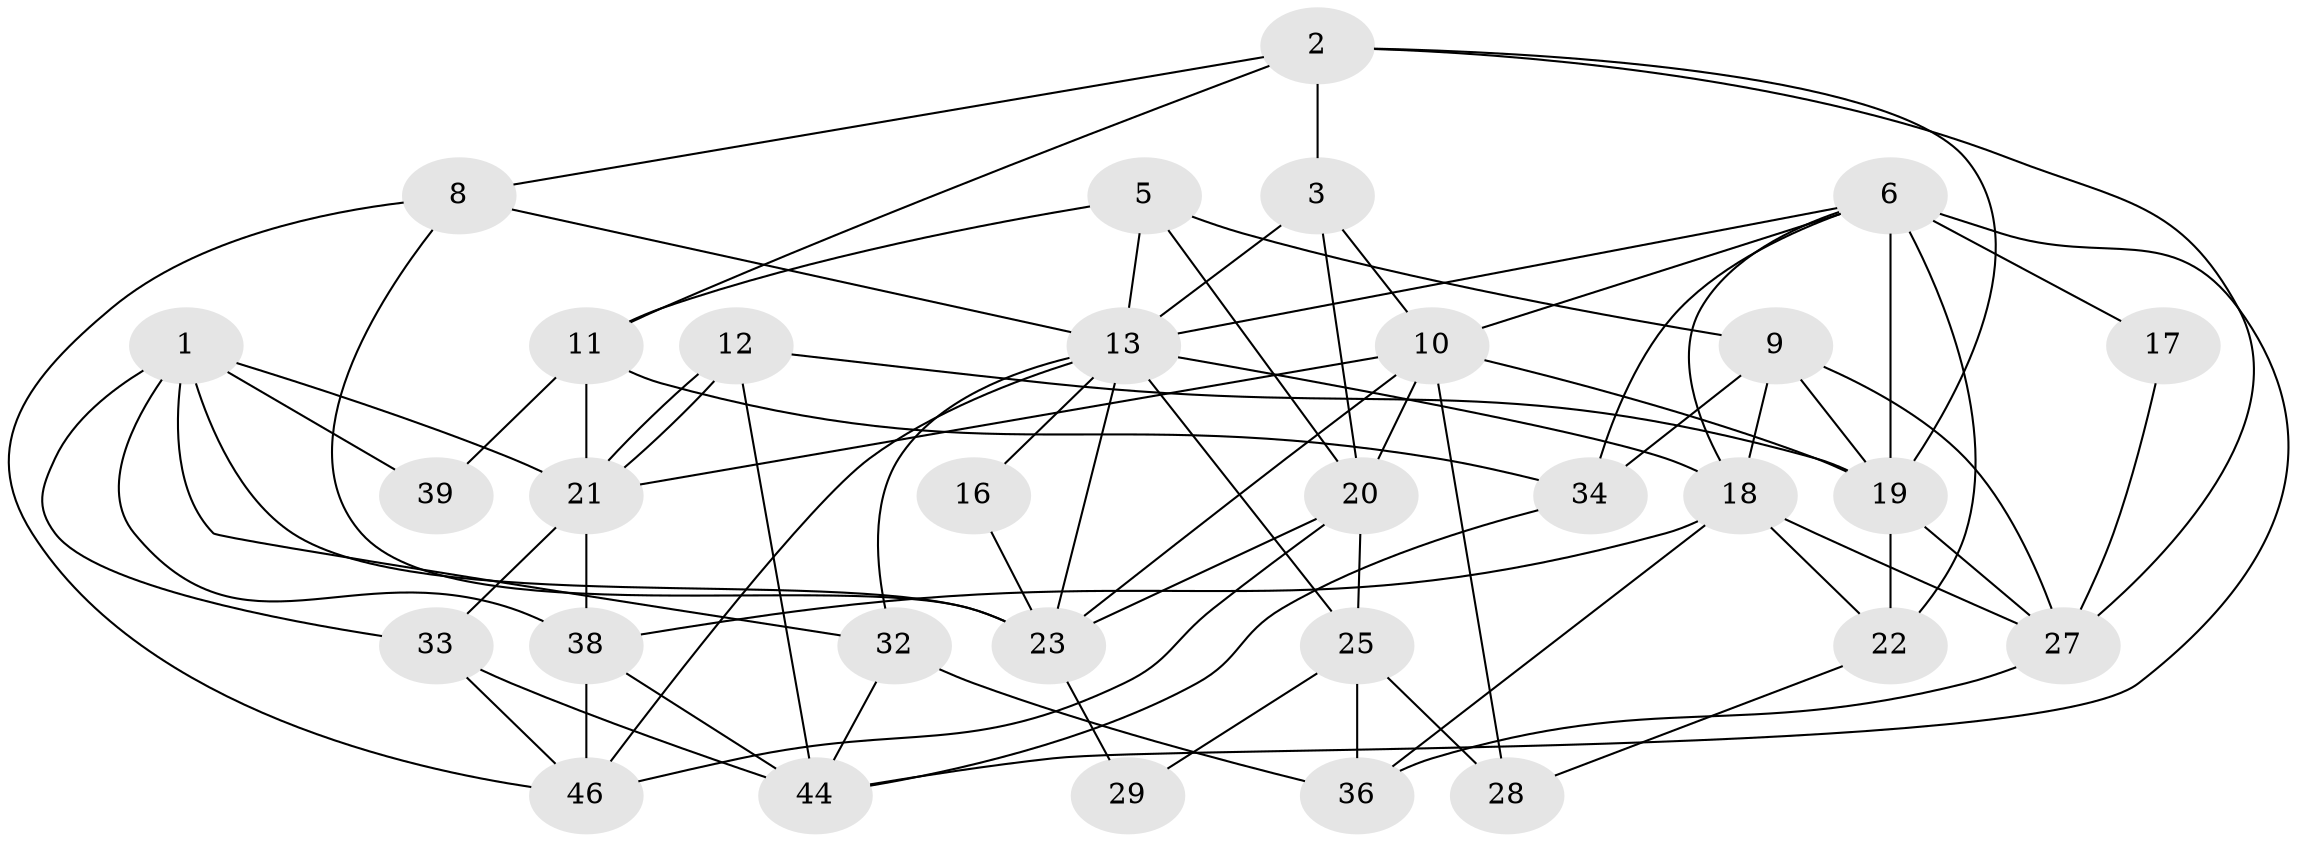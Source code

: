 // original degree distribution, {3: 0.13725490196078433, 5: 0.21568627450980393, 4: 0.4117647058823529, 2: 0.1568627450980392, 6: 0.0196078431372549, 8: 0.0196078431372549, 7: 0.0392156862745098}
// Generated by graph-tools (version 1.1) at 2025/11/02/27/25 16:11:17]
// undirected, 31 vertices, 77 edges
graph export_dot {
graph [start="1"]
  node [color=gray90,style=filled];
  1 [super="+7"];
  2 [super="+4"];
  3;
  5 [super="+42"];
  6 [super="+31"];
  8;
  9 [super="+14"];
  10 [super="+26"];
  11 [super="+48"];
  12;
  13 [super="+15"];
  16;
  17;
  18 [super="+24"];
  19 [super="+40"];
  20 [super="+30"];
  21 [super="+45"];
  22 [super="+41"];
  23 [super="+35"];
  25 [super="+51"];
  27 [super="+43"];
  28;
  29;
  32 [super="+47"];
  33;
  34;
  36 [super="+37"];
  38;
  39;
  44 [super="+50"];
  46 [super="+49"];
  1 -- 23;
  1 -- 39;
  1 -- 32;
  1 -- 33;
  1 -- 21;
  1 -- 38;
  2 -- 19;
  2 -- 3;
  2 -- 11;
  2 -- 27;
  2 -- 8;
  3 -- 20;
  3 -- 13;
  3 -- 10;
  5 -- 20;
  5 -- 13;
  5 -- 9;
  5 -- 11;
  6 -- 17;
  6 -- 19 [weight=2];
  6 -- 18;
  6 -- 34;
  6 -- 22;
  6 -- 10;
  6 -- 44;
  6 -- 13;
  8 -- 23;
  8 -- 13;
  8 -- 46;
  9 -- 34;
  9 -- 18;
  9 -- 27;
  9 -- 19;
  10 -- 28;
  10 -- 19;
  10 -- 20 [weight=2];
  10 -- 23;
  10 -- 21;
  11 -- 39;
  11 -- 34;
  11 -- 21;
  12 -- 19;
  12 -- 21;
  12 -- 21;
  12 -- 44;
  13 -- 18;
  13 -- 25 [weight=2];
  13 -- 23;
  13 -- 16;
  13 -- 32;
  13 -- 46;
  16 -- 23;
  17 -- 27;
  18 -- 27;
  18 -- 38;
  18 -- 36;
  18 -- 22;
  19 -- 27;
  19 -- 22 [weight=2];
  20 -- 23;
  20 -- 25;
  20 -- 46;
  21 -- 33;
  21 -- 38;
  22 -- 28;
  23 -- 29;
  25 -- 28;
  25 -- 29;
  25 -- 36;
  27 -- 36;
  32 -- 36;
  32 -- 44;
  33 -- 46;
  33 -- 44;
  34 -- 44;
  38 -- 46;
  38 -- 44;
}
